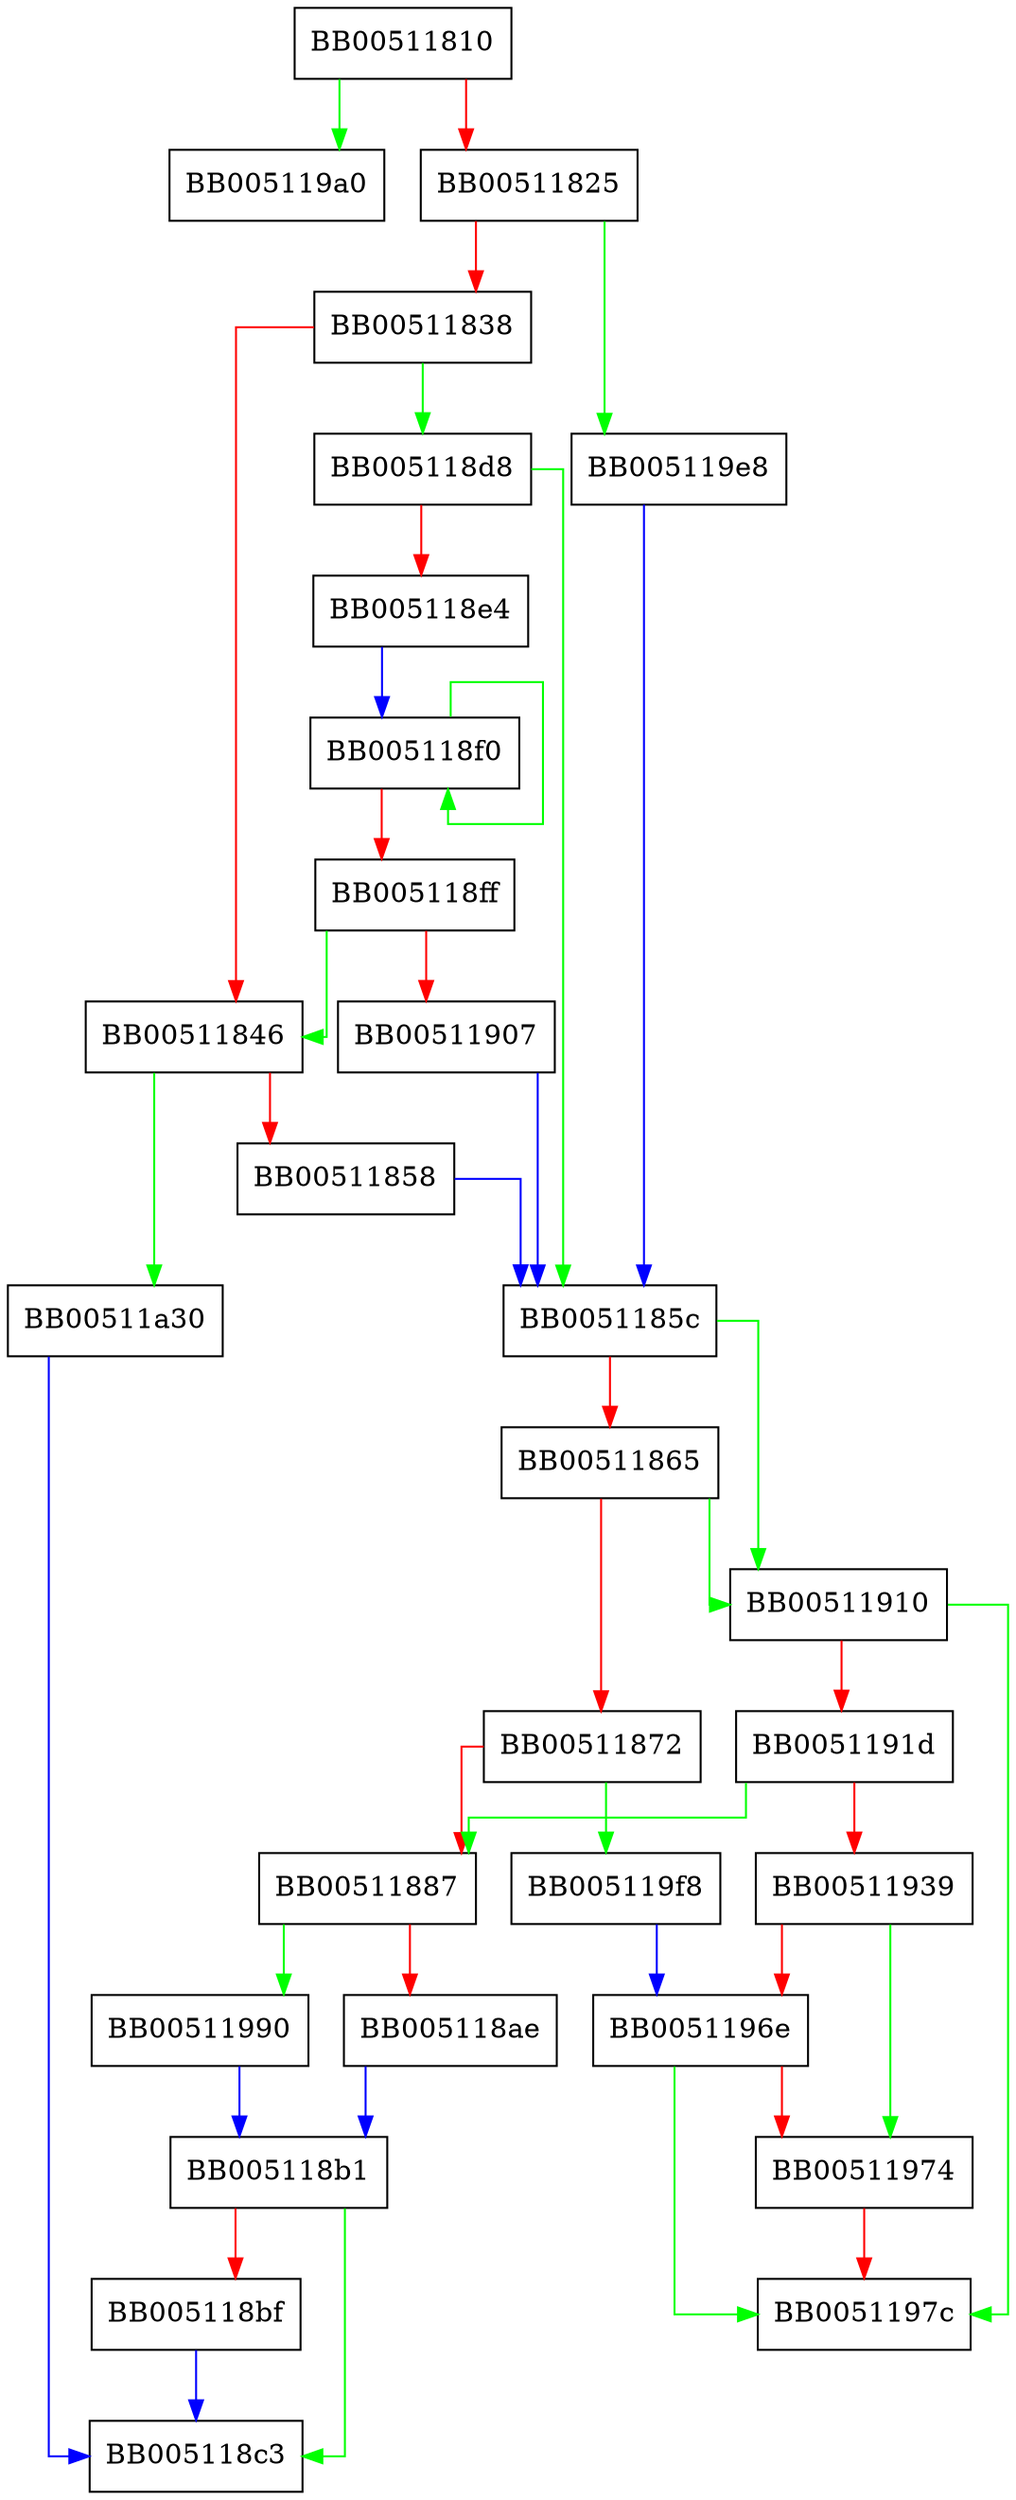 digraph ossl_c2i_ASN1_INTEGER {
  node [shape="box"];
  graph [splines=ortho];
  BB00511810 -> BB005119a0 [color="green"];
  BB00511810 -> BB00511825 [color="red"];
  BB00511825 -> BB005119e8 [color="green"];
  BB00511825 -> BB00511838 [color="red"];
  BB00511838 -> BB005118d8 [color="green"];
  BB00511838 -> BB00511846 [color="red"];
  BB00511846 -> BB00511a30 [color="green"];
  BB00511846 -> BB00511858 [color="red"];
  BB00511858 -> BB0051185c [color="blue"];
  BB0051185c -> BB00511910 [color="green"];
  BB0051185c -> BB00511865 [color="red"];
  BB00511865 -> BB00511910 [color="green"];
  BB00511865 -> BB00511872 [color="red"];
  BB00511872 -> BB005119f8 [color="green"];
  BB00511872 -> BB00511887 [color="red"];
  BB00511887 -> BB00511990 [color="green"];
  BB00511887 -> BB005118ae [color="red"];
  BB005118ae -> BB005118b1 [color="blue"];
  BB005118b1 -> BB005118c3 [color="green"];
  BB005118b1 -> BB005118bf [color="red"];
  BB005118bf -> BB005118c3 [color="blue"];
  BB005118d8 -> BB0051185c [color="green"];
  BB005118d8 -> BB005118e4 [color="red"];
  BB005118e4 -> BB005118f0 [color="blue"];
  BB005118f0 -> BB005118f0 [color="green"];
  BB005118f0 -> BB005118ff [color="red"];
  BB005118ff -> BB00511846 [color="green"];
  BB005118ff -> BB00511907 [color="red"];
  BB00511907 -> BB0051185c [color="blue"];
  BB00511910 -> BB0051197c [color="green"];
  BB00511910 -> BB0051191d [color="red"];
  BB0051191d -> BB00511887 [color="green"];
  BB0051191d -> BB00511939 [color="red"];
  BB00511939 -> BB00511974 [color="green"];
  BB00511939 -> BB0051196e [color="red"];
  BB0051196e -> BB0051197c [color="green"];
  BB0051196e -> BB00511974 [color="red"];
  BB00511974 -> BB0051197c [color="red"];
  BB00511990 -> BB005118b1 [color="blue"];
  BB005119e8 -> BB0051185c [color="blue"];
  BB005119f8 -> BB0051196e [color="blue"];
  BB00511a30 -> BB005118c3 [color="blue"];
}